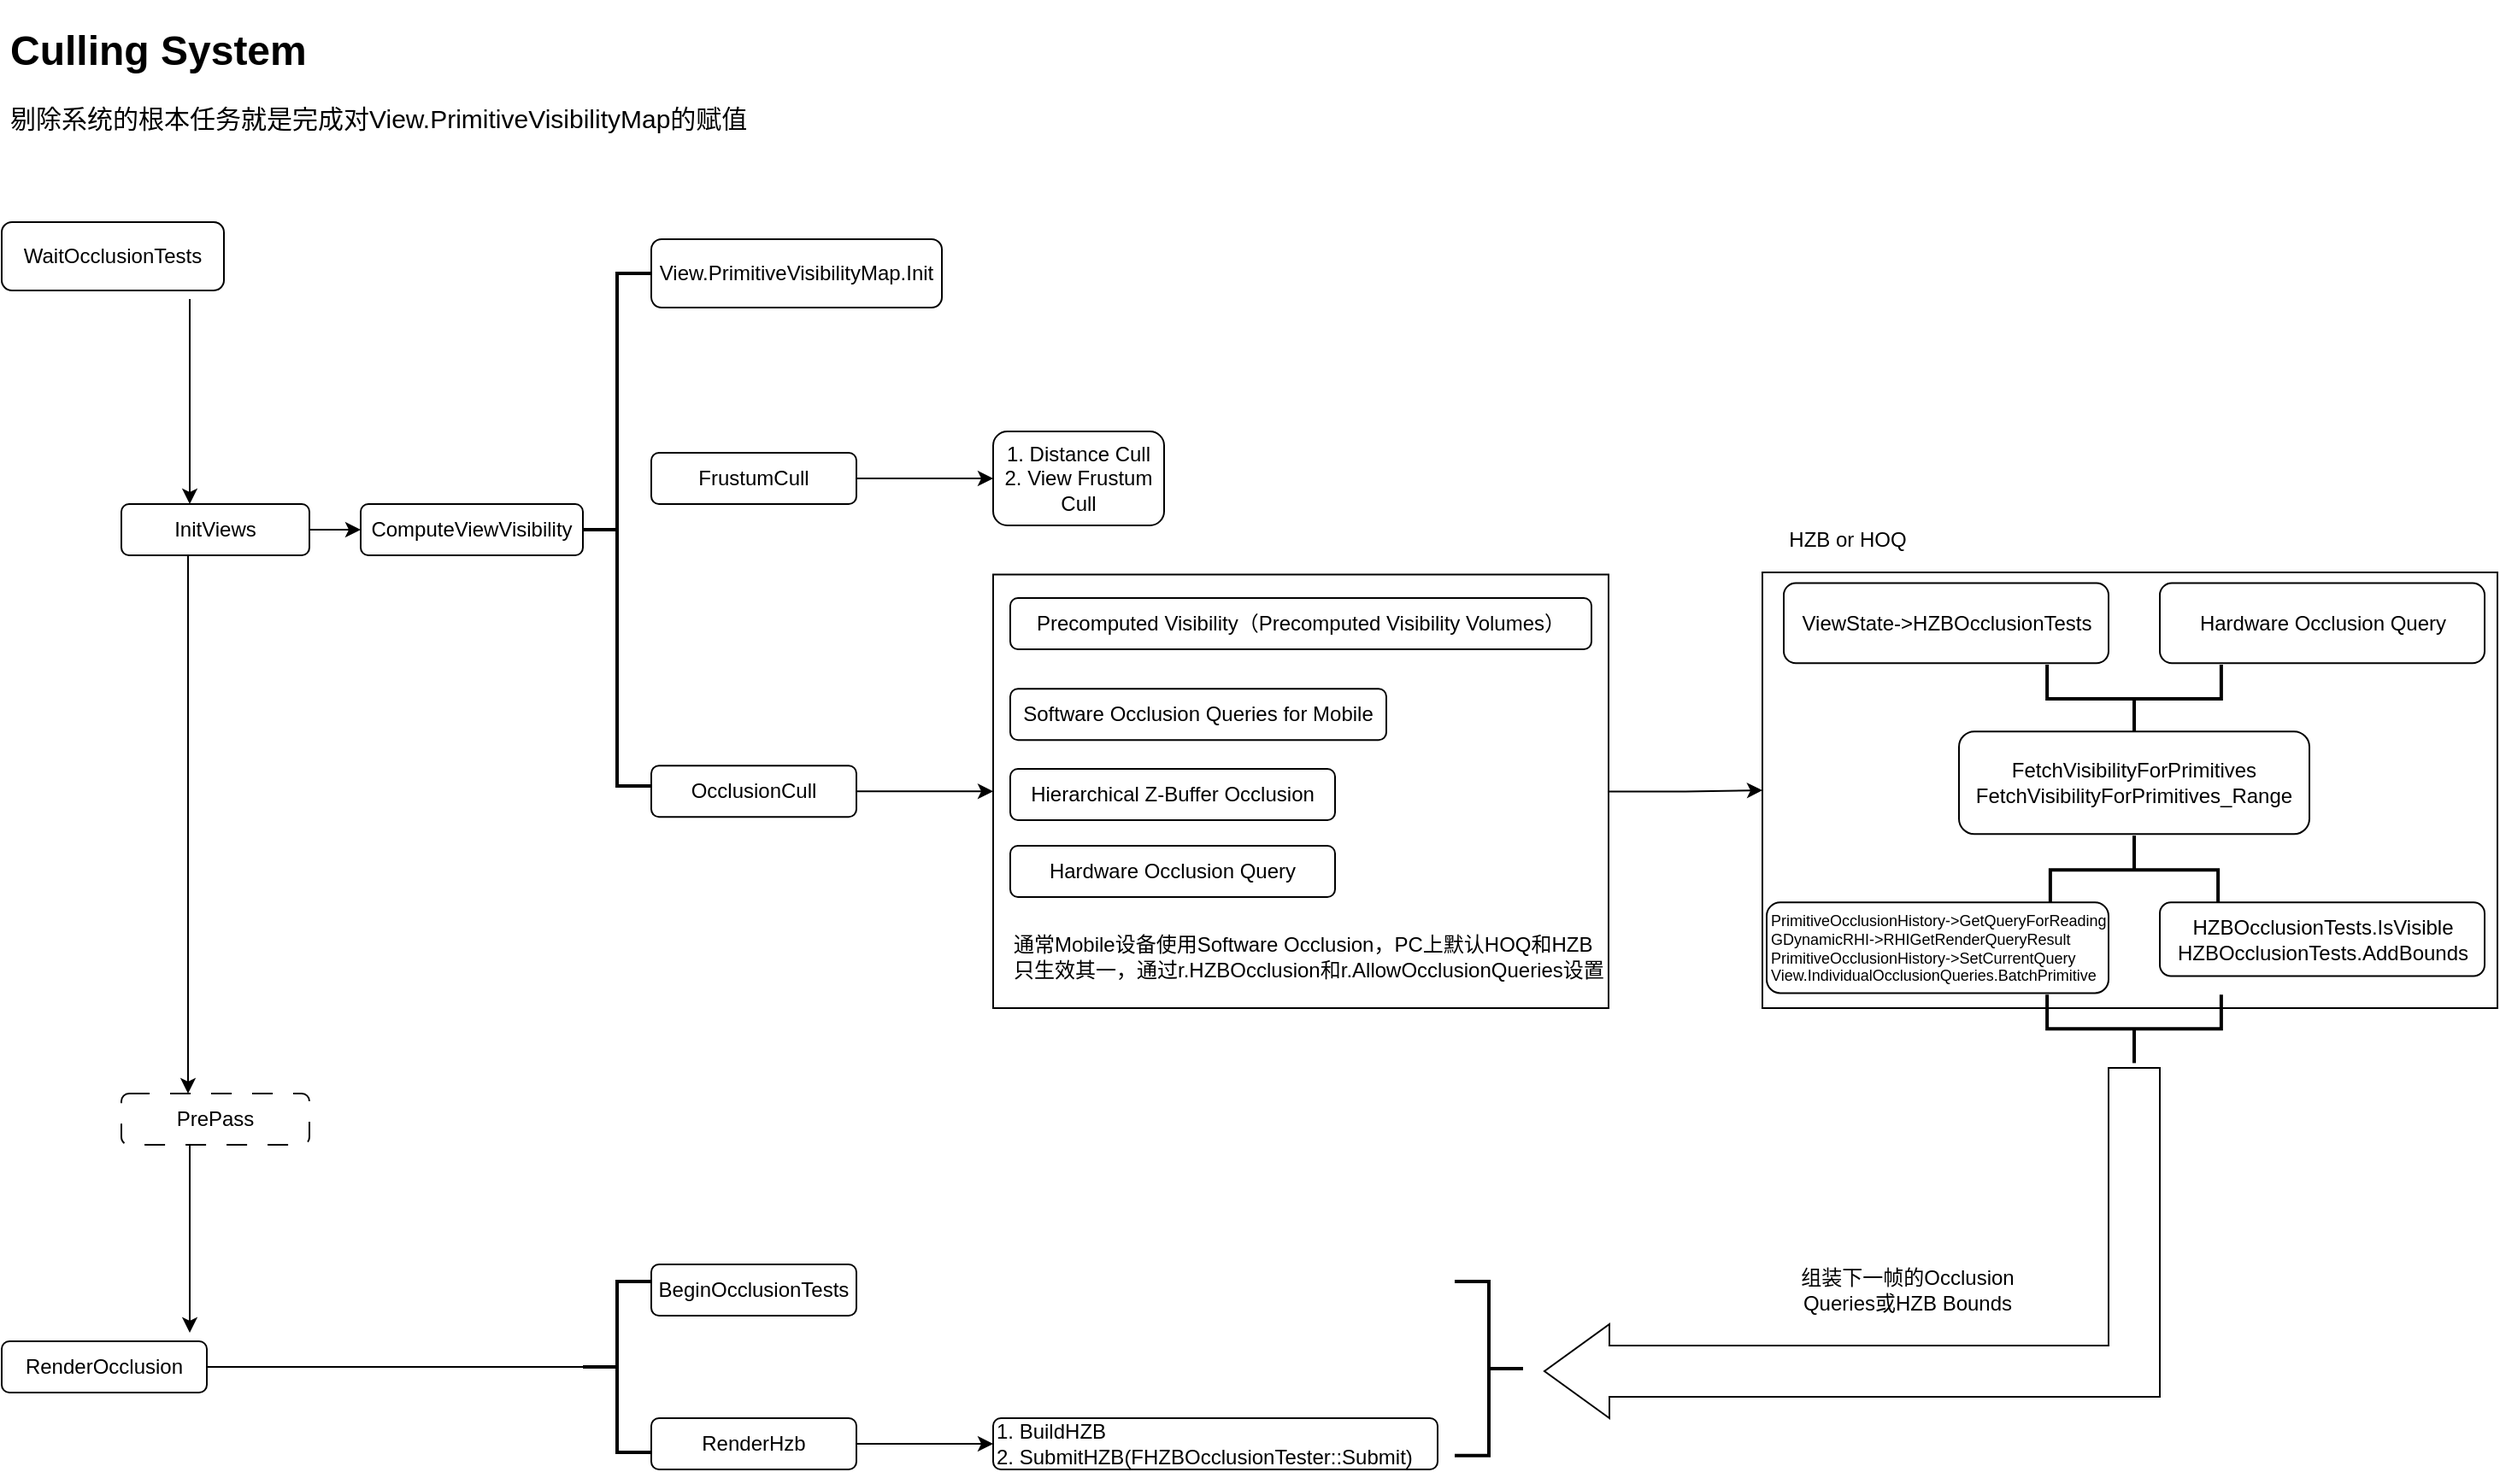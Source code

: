 <mxfile version="22.1.16" type="github">
  <diagram name="第 1 页" id="DxylzfDZrgo188qfIz2o">
    <mxGraphModel dx="1671" dy="821" grid="1" gridSize="10" guides="1" tooltips="1" connect="1" arrows="1" fold="1" page="1" pageScale="1" pageWidth="1654" pageHeight="1169" math="0" shadow="0">
      <root>
        <mxCell id="0" />
        <mxCell id="1" parent="0" />
        <mxCell id="KZs2u-2fTuZ561ybV9q9-63" style="edgeStyle=orthogonalEdgeStyle;rounded=0;orthogonalLoop=1;jettySize=auto;html=1;" edge="1" parent="1">
          <mxGeometry relative="1" as="geometry">
            <mxPoint x="170" y="385" as="targetPoint" />
            <mxPoint x="170" y="265" as="sourcePoint" />
          </mxGeometry>
        </mxCell>
        <mxCell id="KZs2u-2fTuZ561ybV9q9-4" value="WaitOcclusionTests" style="rounded=1;whiteSpace=wrap;html=1;" vertex="1" parent="1">
          <mxGeometry x="60" y="220" width="130" height="40" as="geometry" />
        </mxCell>
        <mxCell id="KZs2u-2fTuZ561ybV9q9-58" value="" style="edgeStyle=orthogonalEdgeStyle;rounded=0;orthogonalLoop=1;jettySize=auto;html=1;" edge="1" parent="1" source="KZs2u-2fTuZ561ybV9q9-8" target="KZs2u-2fTuZ561ybV9q9-9">
          <mxGeometry relative="1" as="geometry" />
        </mxCell>
        <mxCell id="KZs2u-2fTuZ561ybV9q9-64" style="edgeStyle=orthogonalEdgeStyle;rounded=0;orthogonalLoop=1;jettySize=auto;html=1;" edge="1" parent="1">
          <mxGeometry relative="1" as="geometry">
            <mxPoint x="169" y="415" as="sourcePoint" />
            <mxPoint x="169" y="730" as="targetPoint" />
          </mxGeometry>
        </mxCell>
        <mxCell id="KZs2u-2fTuZ561ybV9q9-8" value="InitViews" style="rounded=1;whiteSpace=wrap;html=1;" vertex="1" parent="1">
          <mxGeometry x="130" y="385" width="110" height="30" as="geometry" />
        </mxCell>
        <mxCell id="KZs2u-2fTuZ561ybV9q9-9" value="ComputeViewVisibility" style="rounded=1;whiteSpace=wrap;html=1;" vertex="1" parent="1">
          <mxGeometry x="270" y="385" width="130" height="30" as="geometry" />
        </mxCell>
        <mxCell id="KZs2u-2fTuZ561ybV9q9-12" value="View.PrimitiveVisibilityMap.Init" style="rounded=1;whiteSpace=wrap;html=1;" vertex="1" parent="1">
          <mxGeometry x="440" y="230" width="170" height="40" as="geometry" />
        </mxCell>
        <mxCell id="KZs2u-2fTuZ561ybV9q9-17" value="" style="edgeStyle=orthogonalEdgeStyle;rounded=0;orthogonalLoop=1;jettySize=auto;html=1;" edge="1" parent="1" source="KZs2u-2fTuZ561ybV9q9-13" target="KZs2u-2fTuZ561ybV9q9-16">
          <mxGeometry relative="1" as="geometry" />
        </mxCell>
        <mxCell id="KZs2u-2fTuZ561ybV9q9-13" value="FrustumCull" style="rounded=1;whiteSpace=wrap;html=1;" vertex="1" parent="1">
          <mxGeometry x="440" y="355" width="120" height="30" as="geometry" />
        </mxCell>
        <mxCell id="KZs2u-2fTuZ561ybV9q9-19" value="" style="edgeStyle=orthogonalEdgeStyle;rounded=0;orthogonalLoop=1;jettySize=auto;html=1;entryX=0;entryY=0.5;entryDx=0;entryDy=0;" edge="1" parent="1" source="KZs2u-2fTuZ561ybV9q9-15" target="KZs2u-2fTuZ561ybV9q9-20">
          <mxGeometry relative="1" as="geometry">
            <mxPoint x="710" y="487.5" as="targetPoint" />
          </mxGeometry>
        </mxCell>
        <mxCell id="KZs2u-2fTuZ561ybV9q9-15" value="OcclusionCull" style="rounded=1;whiteSpace=wrap;html=1;" vertex="1" parent="1">
          <mxGeometry x="440" y="538.13" width="120" height="30" as="geometry" />
        </mxCell>
        <mxCell id="KZs2u-2fTuZ561ybV9q9-16" value="1. Distance Cull&lt;br&gt;2. View Frustum Cull" style="whiteSpace=wrap;html=1;rounded=1;" vertex="1" parent="1">
          <mxGeometry x="640" y="342.5" width="100" height="55" as="geometry" />
        </mxCell>
        <mxCell id="KZs2u-2fTuZ561ybV9q9-44" style="edgeStyle=orthogonalEdgeStyle;rounded=0;orthogonalLoop=1;jettySize=auto;html=1;entryX=0;entryY=0.5;entryDx=0;entryDy=0;" edge="1" parent="1" source="KZs2u-2fTuZ561ybV9q9-20" target="KZs2u-2fTuZ561ybV9q9-30">
          <mxGeometry relative="1" as="geometry" />
        </mxCell>
        <mxCell id="KZs2u-2fTuZ561ybV9q9-20" value="" style="rounded=0;whiteSpace=wrap;html=1;fillColor=none;" vertex="1" parent="1">
          <mxGeometry x="640" y="426.25" width="360" height="253.75" as="geometry" />
        </mxCell>
        <mxCell id="KZs2u-2fTuZ561ybV9q9-21" value="Precomputed Visibility（Precomputed Visibility Volumes）" style="rounded=1;whiteSpace=wrap;html=1;" vertex="1" parent="1">
          <mxGeometry x="650" y="440" width="340" height="30" as="geometry" />
        </mxCell>
        <mxCell id="KZs2u-2fTuZ561ybV9q9-24" value="Software Occlusion&amp;nbsp;Queries for Mobile" style="rounded=1;whiteSpace=wrap;html=1;align=center;" vertex="1" parent="1">
          <mxGeometry x="650" y="493.12" width="220" height="30" as="geometry" />
        </mxCell>
        <mxCell id="KZs2u-2fTuZ561ybV9q9-25" value="Hierarchical Z-Buffer Occlusion" style="rounded=1;whiteSpace=wrap;html=1;align=center;" vertex="1" parent="1">
          <mxGeometry x="650" y="540" width="190" height="30" as="geometry" />
        </mxCell>
        <mxCell id="KZs2u-2fTuZ561ybV9q9-26" value="Hardware Occlusion Query" style="rounded=1;whiteSpace=wrap;html=1;align=center;" vertex="1" parent="1">
          <mxGeometry x="650" y="585" width="190" height="30" as="geometry" />
        </mxCell>
        <mxCell id="KZs2u-2fTuZ561ybV9q9-27" value="通常Mobile设备使用Software Occlusion，PC上默认HOQ和HZB只生效其一，通过r.HZBOcclusion和r.AllowOcclusionQueries设置" style="text;html=1;strokeColor=none;fillColor=none;align=left;verticalAlign=middle;whiteSpace=wrap;rounded=0;" vertex="1" parent="1">
          <mxGeometry x="650" y="620" width="350" height="60" as="geometry" />
        </mxCell>
        <mxCell id="KZs2u-2fTuZ561ybV9q9-28" value="&lt;h1&gt;Culling System&lt;/h1&gt;&lt;p style=&quot;font-size: 15px;&quot;&gt;剔除系统的根本任务就是完成对View.PrimitiveVisibilityMap的赋值&lt;br&gt;&lt;/p&gt;" style="text;html=1;strokeColor=none;fillColor=none;spacing=5;spacingTop=-20;whiteSpace=wrap;overflow=hidden;rounded=0;" vertex="1" parent="1">
          <mxGeometry x="60" y="100" width="460" height="100" as="geometry" />
        </mxCell>
        <mxCell id="KZs2u-2fTuZ561ybV9q9-30" value="" style="rounded=0;whiteSpace=wrap;html=1;fillColor=none;" vertex="1" parent="1">
          <mxGeometry x="1090" y="425" width="430" height="255" as="geometry" />
        </mxCell>
        <mxCell id="KZs2u-2fTuZ561ybV9q9-32" value="ViewState-&amp;gt;HZBOcclusionTests" style="rounded=1;whiteSpace=wrap;html=1;" vertex="1" parent="1">
          <mxGeometry x="1102.5" y="431.24" width="190" height="46.88" as="geometry" />
        </mxCell>
        <mxCell id="KZs2u-2fTuZ561ybV9q9-33" value="HZB or HOQ" style="text;html=1;strokeColor=none;fillColor=none;align=center;verticalAlign=middle;whiteSpace=wrap;rounded=0;" vertex="1" parent="1">
          <mxGeometry x="1100" y="391.26" width="80" height="30" as="geometry" />
        </mxCell>
        <mxCell id="KZs2u-2fTuZ561ybV9q9-34" value="Hardware Occlusion Query" style="rounded=1;whiteSpace=wrap;html=1;" vertex="1" parent="1">
          <mxGeometry x="1322.5" y="431.24" width="190" height="46.88" as="geometry" />
        </mxCell>
        <mxCell id="KZs2u-2fTuZ561ybV9q9-35" value="" style="strokeWidth=2;html=1;shape=mxgraph.flowchart.annotation_2;align=left;labelPosition=right;pointerEvents=1;rotation=-90;" vertex="1" parent="1">
          <mxGeometry x="1287.5" y="448.12" width="40" height="101.88" as="geometry" />
        </mxCell>
        <mxCell id="KZs2u-2fTuZ561ybV9q9-36" value="FetchVisibilityForPrimitives&lt;br&gt;FetchVisibilityForPrimitives_Range" style="rounded=1;whiteSpace=wrap;html=1;" vertex="1" parent="1">
          <mxGeometry x="1205" y="518.12" width="205" height="60" as="geometry" />
        </mxCell>
        <mxCell id="KZs2u-2fTuZ561ybV9q9-37" value="" style="strokeWidth=2;html=1;shape=mxgraph.flowchart.annotation_2;align=left;labelPosition=right;pointerEvents=1;rotation=90;" vertex="1" parent="1">
          <mxGeometry x="1287.5" y="550" width="40" height="98.13" as="geometry" />
        </mxCell>
        <mxCell id="KZs2u-2fTuZ561ybV9q9-39" value="PrimitiveOcclusionHistory-&amp;gt;GetQueryForReading&lt;br style=&quot;font-size: 9px;&quot;&gt;GDynamicRHI-&amp;gt;RHIGetRenderQueryResult&lt;br&gt;PrimitiveOcclusionHistory-&amp;gt;SetCurrentQuery&lt;br&gt;View.IndividualOcclusionQueries.BatchPrimitive&lt;br&gt;" style="rounded=1;whiteSpace=wrap;html=1;align=left;fontSize=9;" vertex="1" parent="1">
          <mxGeometry x="1092.5" y="618.12" width="200" height="53.12" as="geometry" />
        </mxCell>
        <mxCell id="KZs2u-2fTuZ561ybV9q9-40" value="HZBOcclusionTests.IsVisible&lt;br&gt;HZBOcclusionTests.AddBounds" style="rounded=1;whiteSpace=wrap;html=1;" vertex="1" parent="1">
          <mxGeometry x="1322.5" y="618.12" width="190" height="43.12" as="geometry" />
        </mxCell>
        <mxCell id="KZs2u-2fTuZ561ybV9q9-45" value="" style="strokeWidth=2;html=1;shape=mxgraph.flowchart.annotation_2;align=left;labelPosition=right;pointerEvents=1;rotation=-90;" vertex="1" parent="1">
          <mxGeometry x="1287.5" y="641.24" width="40" height="101.88" as="geometry" />
        </mxCell>
        <mxCell id="KZs2u-2fTuZ561ybV9q9-46" value="PrePass" style="rounded=1;whiteSpace=wrap;html=1;dashed=1;dashPattern=12 12;" vertex="1" parent="1">
          <mxGeometry x="130" y="730" width="110" height="30" as="geometry" />
        </mxCell>
        <mxCell id="KZs2u-2fTuZ561ybV9q9-47" value="RenderOcclusion" style="rounded=1;whiteSpace=wrap;html=1;" vertex="1" parent="1">
          <mxGeometry x="60" y="875" width="120" height="30" as="geometry" />
        </mxCell>
        <mxCell id="KZs2u-2fTuZ561ybV9q9-48" value="BeginOcclusionTests" style="rounded=1;whiteSpace=wrap;html=1;" vertex="1" parent="1">
          <mxGeometry x="440" y="830" width="120" height="30" as="geometry" />
        </mxCell>
        <mxCell id="KZs2u-2fTuZ561ybV9q9-55" value="" style="edgeStyle=orthogonalEdgeStyle;rounded=0;orthogonalLoop=1;jettySize=auto;html=1;" edge="1" parent="1" source="KZs2u-2fTuZ561ybV9q9-49" target="KZs2u-2fTuZ561ybV9q9-54">
          <mxGeometry relative="1" as="geometry" />
        </mxCell>
        <mxCell id="KZs2u-2fTuZ561ybV9q9-49" value="RenderHzb" style="rounded=1;whiteSpace=wrap;html=1;" vertex="1" parent="1">
          <mxGeometry x="440" y="920" width="120" height="30" as="geometry" />
        </mxCell>
        <mxCell id="KZs2u-2fTuZ561ybV9q9-54" value="1.&amp;nbsp;BuildHZB&lt;br&gt;2.&amp;nbsp;SubmitHZB(FHZBOcclusionTester::Submit)" style="rounded=1;whiteSpace=wrap;html=1;align=left;" vertex="1" parent="1">
          <mxGeometry x="640" y="920" width="260" height="30" as="geometry" />
        </mxCell>
        <mxCell id="KZs2u-2fTuZ561ybV9q9-57" value="" style="strokeWidth=2;html=1;shape=mxgraph.flowchart.annotation_2;align=left;labelPosition=right;pointerEvents=1;rotation=0;" vertex="1" parent="1">
          <mxGeometry x="400" y="250" width="40" height="300" as="geometry" />
        </mxCell>
        <mxCell id="KZs2u-2fTuZ561ybV9q9-60" value="" style="strokeWidth=2;html=1;shape=mxgraph.flowchart.annotation_2;align=left;labelPosition=right;pointerEvents=1;rotation=0;" vertex="1" parent="1">
          <mxGeometry x="400" y="840" width="40" height="100" as="geometry" />
        </mxCell>
        <mxCell id="KZs2u-2fTuZ561ybV9q9-62" value="" style="endArrow=none;html=1;rounded=0;exitX=1;exitY=0.5;exitDx=0;exitDy=0;" edge="1" parent="1" source="KZs2u-2fTuZ561ybV9q9-47">
          <mxGeometry width="50" height="50" relative="1" as="geometry">
            <mxPoint x="350" y="940" as="sourcePoint" />
            <mxPoint x="400" y="890" as="targetPoint" />
          </mxGeometry>
        </mxCell>
        <mxCell id="KZs2u-2fTuZ561ybV9q9-65" style="edgeStyle=orthogonalEdgeStyle;rounded=0;orthogonalLoop=1;jettySize=auto;html=1;" edge="1" parent="1">
          <mxGeometry relative="1" as="geometry">
            <mxPoint x="170" y="870" as="targetPoint" />
            <mxPoint x="170" y="760" as="sourcePoint" />
          </mxGeometry>
        </mxCell>
        <mxCell id="KZs2u-2fTuZ561ybV9q9-66" value="" style="html=1;shadow=0;dashed=0;align=center;verticalAlign=middle;shape=mxgraph.arrows2.bendArrow;dy=15;dx=38;notch=0;arrowHead=55;rounded=0;rotation=-180;" vertex="1" parent="1">
          <mxGeometry x="962.5" y="715" width="360" height="205" as="geometry" />
        </mxCell>
        <mxCell id="KZs2u-2fTuZ561ybV9q9-67" value="" style="strokeWidth=2;html=1;shape=mxgraph.flowchart.annotation_2;align=left;labelPosition=right;pointerEvents=1;rotation=-180;" vertex="1" parent="1">
          <mxGeometry x="910" y="840" width="40" height="101.88" as="geometry" />
        </mxCell>
        <mxCell id="KZs2u-2fTuZ561ybV9q9-68" value="组装下一帧的Occlusion Queries或HZB Bounds" style="text;html=1;strokeColor=none;fillColor=none;align=center;verticalAlign=middle;whiteSpace=wrap;rounded=0;" vertex="1" parent="1">
          <mxGeometry x="1110" y="825" width="130" height="40" as="geometry" />
        </mxCell>
      </root>
    </mxGraphModel>
  </diagram>
</mxfile>
